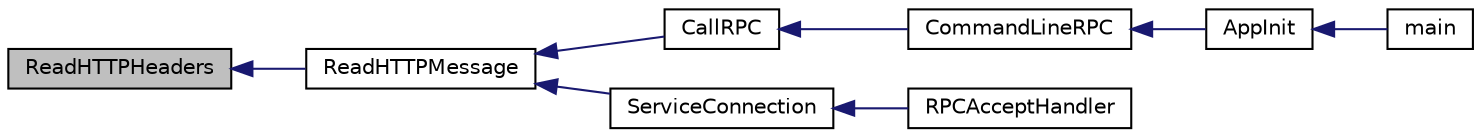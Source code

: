 digraph "ReadHTTPHeaders"
{
  edge [fontname="Helvetica",fontsize="10",labelfontname="Helvetica",labelfontsize="10"];
  node [fontname="Helvetica",fontsize="10",shape=record];
  rankdir="LR";
  Node130 [label="ReadHTTPHeaders",height=0.2,width=0.4,color="black", fillcolor="grey75", style="filled", fontcolor="black"];
  Node130 -> Node131 [dir="back",color="midnightblue",fontsize="10",style="solid",fontname="Helvetica"];
  Node131 [label="ReadHTTPMessage",height=0.2,width=0.4,color="black", fillcolor="white", style="filled",URL="$d2/d30/rpcprotocol_8cpp.html#a04ef20cccddfd1505806982c3c232325"];
  Node131 -> Node132 [dir="back",color="midnightblue",fontsize="10",style="solid",fontname="Helvetica"];
  Node132 [label="CallRPC",height=0.2,width=0.4,color="black", fillcolor="white", style="filled",URL="$dd/d9e/rpcclient_8cpp.html#ae0b4394f271db49671cf894dbe94c484"];
  Node132 -> Node133 [dir="back",color="midnightblue",fontsize="10",style="solid",fontname="Helvetica"];
  Node133 [label="CommandLineRPC",height=0.2,width=0.4,color="black", fillcolor="white", style="filled",URL="$d6/d59/rpcclient_8h.html#a4ee23259648a971c9c05aeff8b545a6d"];
  Node133 -> Node134 [dir="back",color="midnightblue",fontsize="10",style="solid",fontname="Helvetica"];
  Node134 [label="AppInit",height=0.2,width=0.4,color="black", fillcolor="white", style="filled",URL="$d4/d35/iond_8cpp.html#ac59316b767e6984e1285f0531275286b"];
  Node134 -> Node135 [dir="back",color="midnightblue",fontsize="10",style="solid",fontname="Helvetica"];
  Node135 [label="main",height=0.2,width=0.4,color="black", fillcolor="white", style="filled",URL="$d4/d35/iond_8cpp.html#a0ddf1224851353fc92bfbff6f499fa97"];
  Node131 -> Node136 [dir="back",color="midnightblue",fontsize="10",style="solid",fontname="Helvetica"];
  Node136 [label="ServiceConnection",height=0.2,width=0.4,color="black", fillcolor="white", style="filled",URL="$d6/d76/rpcserver_8cpp.html#adda5af922ba2f27c9f6219394d3c4f4c"];
  Node136 -> Node137 [dir="back",color="midnightblue",fontsize="10",style="solid",fontname="Helvetica"];
  Node137 [label="RPCAcceptHandler",height=0.2,width=0.4,color="black", fillcolor="white", style="filled",URL="$d6/d76/rpcserver_8cpp.html#a1e6c8e04570f3b8f8a9fc49c2550f18c",tooltip="Accept and handle incoming connection. "];
}
